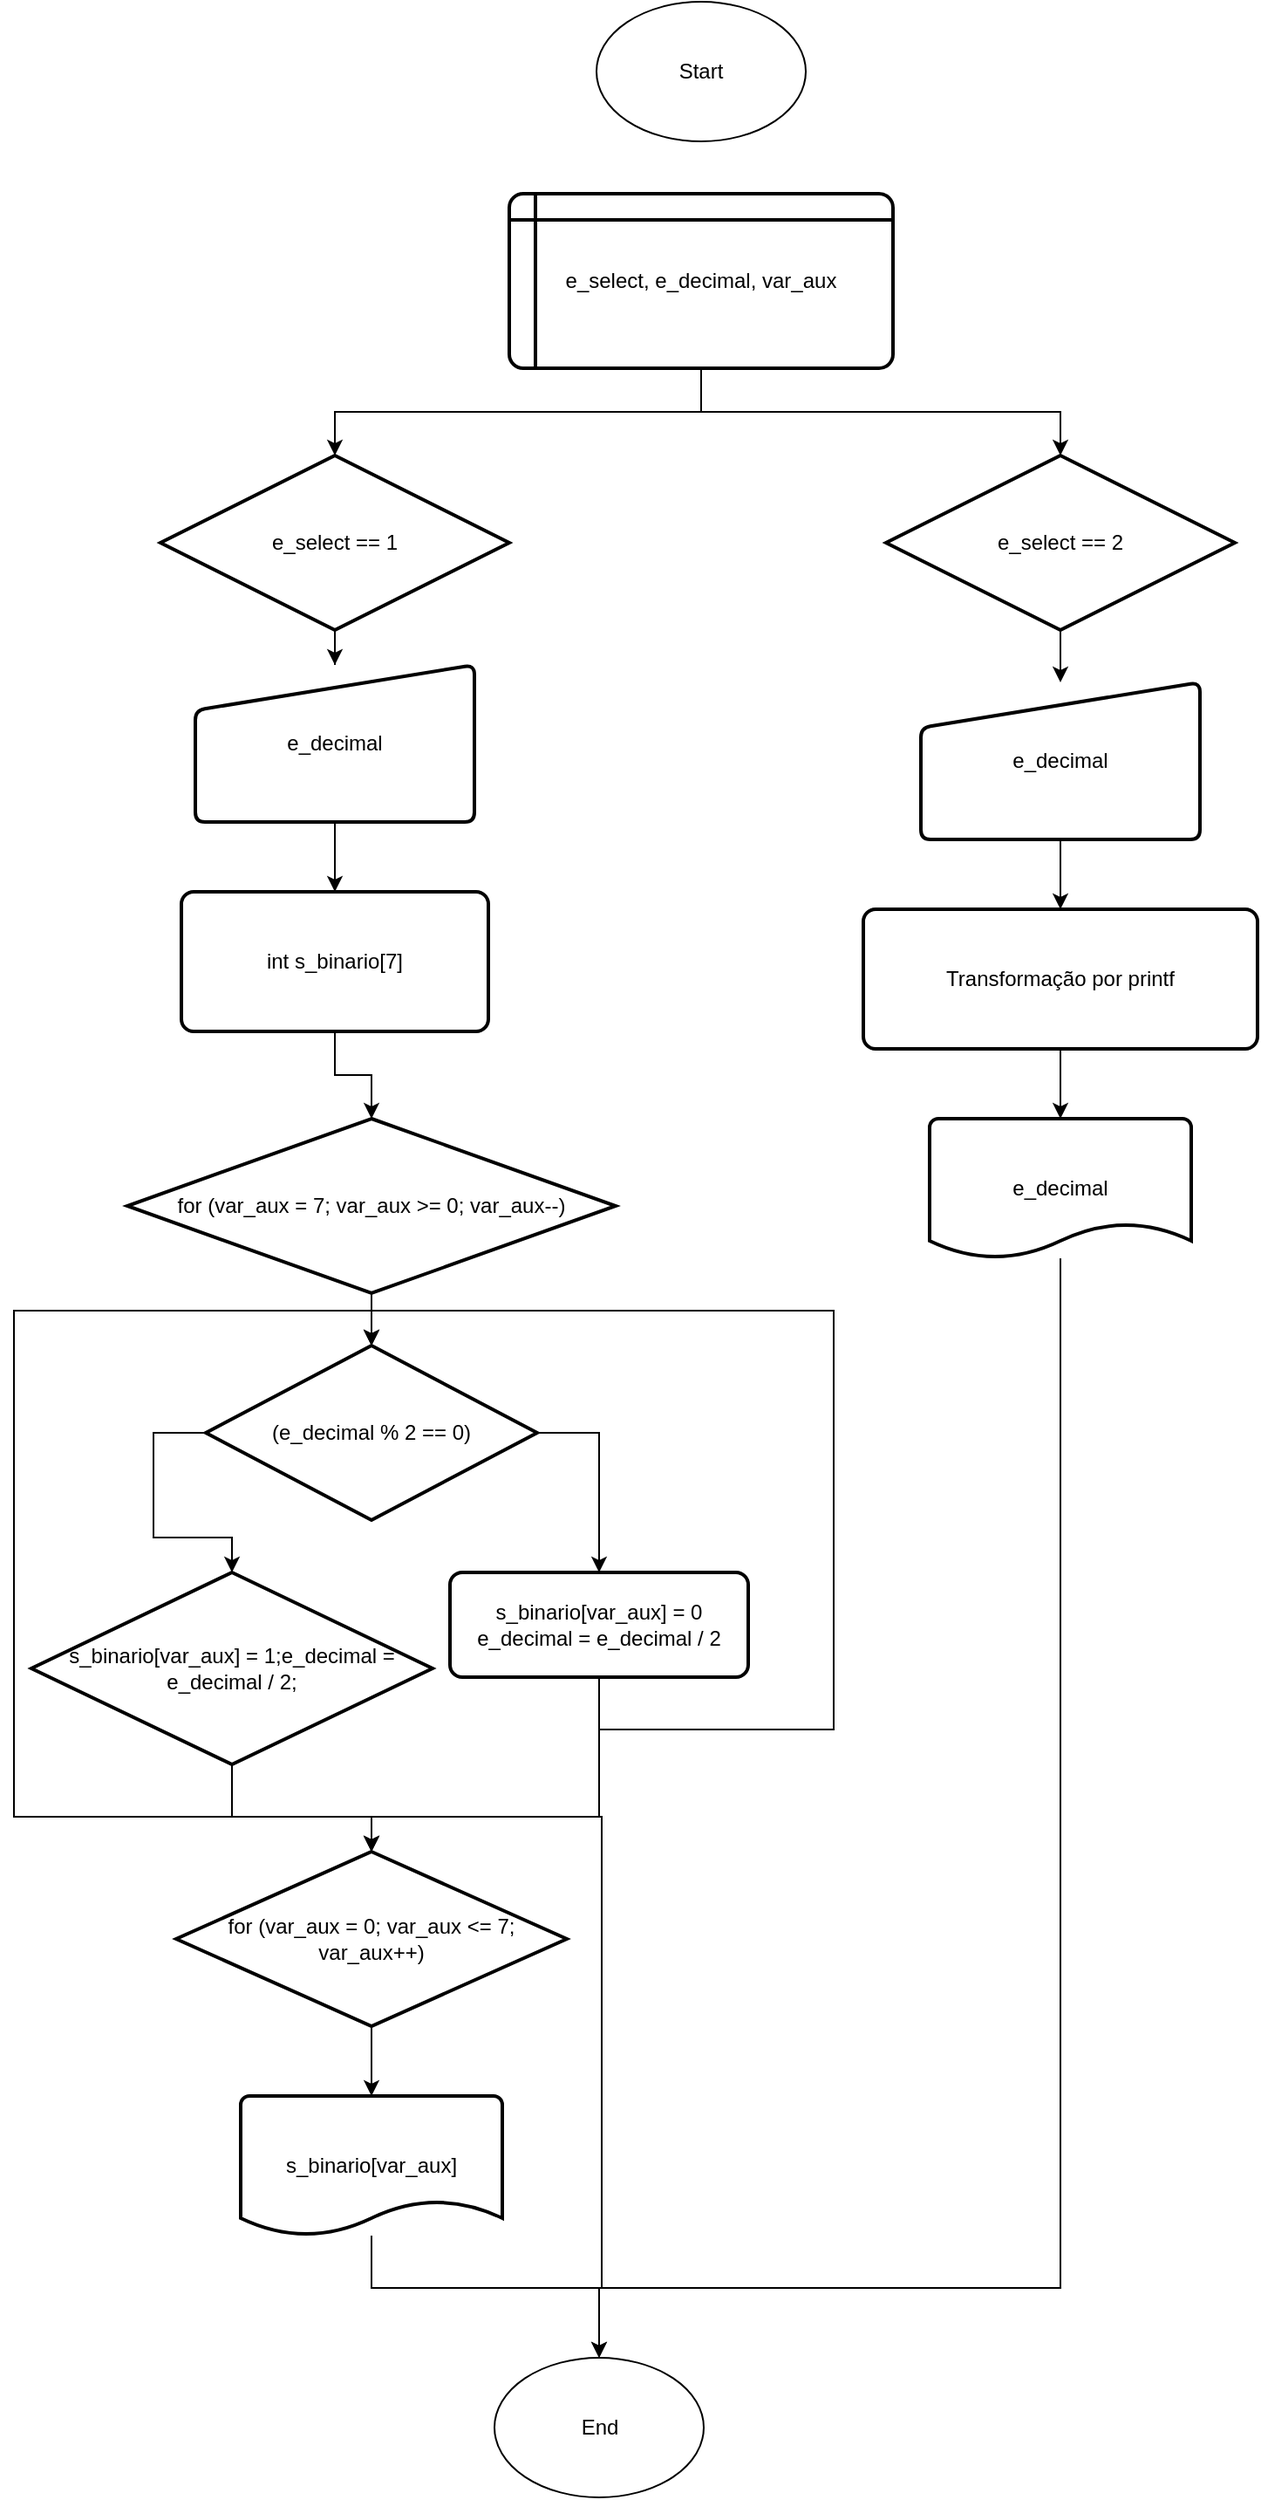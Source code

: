 <mxfile version="13.9.8" type="github">
  <diagram id="ufLu9Dyk412Cw_Q0EFnJ" name="Page-1">
    <mxGraphModel dx="1381" dy="764" grid="1" gridSize="10" guides="1" tooltips="1" connect="1" arrows="1" fold="1" page="1" pageScale="1" pageWidth="827" pageHeight="1169" math="0" shadow="0">
      <root>
        <mxCell id="0" />
        <mxCell id="1" parent="0" />
        <mxCell id="m1ZN69-v9E0MWs2LyrKB-1" value="Start" style="ellipse;whiteSpace=wrap;html=1;" vertex="1" parent="1">
          <mxGeometry x="354" y="40" width="120" height="80" as="geometry" />
        </mxCell>
        <mxCell id="m1ZN69-v9E0MWs2LyrKB-6" style="edgeStyle=orthogonalEdgeStyle;rounded=0;orthogonalLoop=1;jettySize=auto;html=1;entryX=0.5;entryY=0;entryDx=0;entryDy=0;entryPerimeter=0;" edge="1" parent="1" source="m1ZN69-v9E0MWs2LyrKB-2" target="m1ZN69-v9E0MWs2LyrKB-4">
          <mxGeometry relative="1" as="geometry" />
        </mxCell>
        <mxCell id="m1ZN69-v9E0MWs2LyrKB-7" style="edgeStyle=orthogonalEdgeStyle;rounded=0;orthogonalLoop=1;jettySize=auto;html=1;" edge="1" parent="1" source="m1ZN69-v9E0MWs2LyrKB-2" target="m1ZN69-v9E0MWs2LyrKB-5">
          <mxGeometry relative="1" as="geometry" />
        </mxCell>
        <mxCell id="m1ZN69-v9E0MWs2LyrKB-2" value="e_select, e_decimal, var_aux" style="shape=internalStorage;whiteSpace=wrap;html=1;dx=15;dy=15;rounded=1;arcSize=8;strokeWidth=2;" vertex="1" parent="1">
          <mxGeometry x="304" y="150" width="220" height="100" as="geometry" />
        </mxCell>
        <mxCell id="m1ZN69-v9E0MWs2LyrKB-32" value="" style="edgeStyle=orthogonalEdgeStyle;rounded=0;orthogonalLoop=1;jettySize=auto;html=1;" edge="1" parent="1" source="m1ZN69-v9E0MWs2LyrKB-4" target="m1ZN69-v9E0MWs2LyrKB-30">
          <mxGeometry relative="1" as="geometry" />
        </mxCell>
        <mxCell id="m1ZN69-v9E0MWs2LyrKB-4" value="e_select == 1" style="strokeWidth=2;html=1;shape=mxgraph.flowchart.decision;whiteSpace=wrap;" vertex="1" parent="1">
          <mxGeometry x="104" y="300" width="200" height="100" as="geometry" />
        </mxCell>
        <mxCell id="m1ZN69-v9E0MWs2LyrKB-34" value="" style="edgeStyle=orthogonalEdgeStyle;rounded=0;orthogonalLoop=1;jettySize=auto;html=1;" edge="1" parent="1" source="m1ZN69-v9E0MWs2LyrKB-5" target="m1ZN69-v9E0MWs2LyrKB-33">
          <mxGeometry relative="1" as="geometry" />
        </mxCell>
        <mxCell id="m1ZN69-v9E0MWs2LyrKB-5" value="e_select == 2" style="strokeWidth=2;html=1;shape=mxgraph.flowchart.decision;whiteSpace=wrap;" vertex="1" parent="1">
          <mxGeometry x="520" y="300" width="200" height="100" as="geometry" />
        </mxCell>
        <mxCell id="m1ZN69-v9E0MWs2LyrKB-11" value="" style="edgeStyle=orthogonalEdgeStyle;rounded=0;orthogonalLoop=1;jettySize=auto;html=1;" edge="1" parent="1" source="m1ZN69-v9E0MWs2LyrKB-8" target="m1ZN69-v9E0MWs2LyrKB-10">
          <mxGeometry relative="1" as="geometry" />
        </mxCell>
        <mxCell id="m1ZN69-v9E0MWs2LyrKB-8" value="int s_binario[7]" style="rounded=1;whiteSpace=wrap;html=1;absoluteArcSize=1;arcSize=14;strokeWidth=2;" vertex="1" parent="1">
          <mxGeometry x="116" y="550" width="176" height="80" as="geometry" />
        </mxCell>
        <mxCell id="m1ZN69-v9E0MWs2LyrKB-13" value="" style="edgeStyle=orthogonalEdgeStyle;rounded=0;orthogonalLoop=1;jettySize=auto;html=1;exitX=0.5;exitY=1;exitDx=0;exitDy=0;exitPerimeter=0;" edge="1" parent="1" source="m1ZN69-v9E0MWs2LyrKB-10" target="m1ZN69-v9E0MWs2LyrKB-12">
          <mxGeometry relative="1" as="geometry">
            <Array as="points">
              <mxPoint x="225" y="790" />
              <mxPoint x="225" y="790" />
            </Array>
          </mxGeometry>
        </mxCell>
        <mxCell id="m1ZN69-v9E0MWs2LyrKB-10" value="for (var_aux = 7; var_aux &amp;gt;= 0; var_aux--)" style="strokeWidth=2;html=1;shape=mxgraph.flowchart.decision;whiteSpace=wrap;" vertex="1" parent="1">
          <mxGeometry x="85" y="680" width="280" height="100" as="geometry" />
        </mxCell>
        <mxCell id="m1ZN69-v9E0MWs2LyrKB-16" style="edgeStyle=orthogonalEdgeStyle;rounded=0;orthogonalLoop=1;jettySize=auto;html=1;exitX=1;exitY=0.5;exitDx=0;exitDy=0;exitPerimeter=0;entryX=0.5;entryY=0;entryDx=0;entryDy=0;" edge="1" parent="1" source="m1ZN69-v9E0MWs2LyrKB-12" target="m1ZN69-v9E0MWs2LyrKB-14">
          <mxGeometry relative="1" as="geometry" />
        </mxCell>
        <mxCell id="m1ZN69-v9E0MWs2LyrKB-18" style="edgeStyle=orthogonalEdgeStyle;rounded=0;orthogonalLoop=1;jettySize=auto;html=1;exitX=0;exitY=0.5;exitDx=0;exitDy=0;exitPerimeter=0;entryX=0.5;entryY=0;entryDx=0;entryDy=0;entryPerimeter=0;" edge="1" parent="1" source="m1ZN69-v9E0MWs2LyrKB-12" target="m1ZN69-v9E0MWs2LyrKB-17">
          <mxGeometry relative="1" as="geometry">
            <Array as="points">
              <mxPoint x="100" y="860" />
              <mxPoint x="100" y="920" />
              <mxPoint x="145" y="920" />
            </Array>
          </mxGeometry>
        </mxCell>
        <mxCell id="m1ZN69-v9E0MWs2LyrKB-12" value="(e_decimal % 2 == 0)" style="strokeWidth=2;html=1;shape=mxgraph.flowchart.decision;whiteSpace=wrap;" vertex="1" parent="1">
          <mxGeometry x="130" y="810" width="190" height="100" as="geometry" />
        </mxCell>
        <mxCell id="m1ZN69-v9E0MWs2LyrKB-20" style="edgeStyle=orthogonalEdgeStyle;rounded=0;orthogonalLoop=1;jettySize=auto;html=1;entryX=0.5;entryY=0;entryDx=0;entryDy=0;entryPerimeter=0;exitX=0.5;exitY=1;exitDx=0;exitDy=0;" edge="1" parent="1" source="m1ZN69-v9E0MWs2LyrKB-14" target="m1ZN69-v9E0MWs2LyrKB-12">
          <mxGeometry relative="1" as="geometry">
            <Array as="points">
              <mxPoint x="356" y="1030" />
              <mxPoint x="490" y="1030" />
              <mxPoint x="490" y="790" />
              <mxPoint x="225" y="790" />
            </Array>
          </mxGeometry>
        </mxCell>
        <mxCell id="m1ZN69-v9E0MWs2LyrKB-23" style="edgeStyle=orthogonalEdgeStyle;rounded=0;orthogonalLoop=1;jettySize=auto;html=1;entryX=0.5;entryY=0;entryDx=0;entryDy=0;entryPerimeter=0;" edge="1" parent="1" source="m1ZN69-v9E0MWs2LyrKB-14" target="m1ZN69-v9E0MWs2LyrKB-21">
          <mxGeometry relative="1" as="geometry">
            <Array as="points">
              <mxPoint x="356" y="1080" />
              <mxPoint x="225" y="1080" />
            </Array>
          </mxGeometry>
        </mxCell>
        <mxCell id="m1ZN69-v9E0MWs2LyrKB-14" value="s_binario[var_aux] = 0 e_decimal = e_decimal / 2" style="rounded=1;whiteSpace=wrap;html=1;absoluteArcSize=1;arcSize=14;strokeWidth=2;" vertex="1" parent="1">
          <mxGeometry x="270" y="940" width="171" height="60" as="geometry" />
        </mxCell>
        <mxCell id="m1ZN69-v9E0MWs2LyrKB-19" style="edgeStyle=orthogonalEdgeStyle;rounded=0;orthogonalLoop=1;jettySize=auto;html=1;entryX=0.5;entryY=0;entryDx=0;entryDy=0;entryPerimeter=0;exitX=0.5;exitY=1;exitDx=0;exitDy=0;exitPerimeter=0;" edge="1" parent="1" source="m1ZN69-v9E0MWs2LyrKB-17" target="m1ZN69-v9E0MWs2LyrKB-12">
          <mxGeometry relative="1" as="geometry">
            <Array as="points">
              <mxPoint x="145" y="1080" />
              <mxPoint x="20" y="1080" />
              <mxPoint x="20" y="790" />
              <mxPoint x="225" y="790" />
            </Array>
          </mxGeometry>
        </mxCell>
        <mxCell id="m1ZN69-v9E0MWs2LyrKB-22" style="edgeStyle=orthogonalEdgeStyle;rounded=0;orthogonalLoop=1;jettySize=auto;html=1;exitX=0.5;exitY=1;exitDx=0;exitDy=0;exitPerimeter=0;entryX=0.5;entryY=0;entryDx=0;entryDy=0;entryPerimeter=0;" edge="1" parent="1" source="m1ZN69-v9E0MWs2LyrKB-17" target="m1ZN69-v9E0MWs2LyrKB-21">
          <mxGeometry relative="1" as="geometry">
            <Array as="points">
              <mxPoint x="145" y="1080" />
              <mxPoint x="225" y="1080" />
            </Array>
          </mxGeometry>
        </mxCell>
        <mxCell id="m1ZN69-v9E0MWs2LyrKB-17" value="s_binario[var_aux] = 1;e_decimal = e_decimal / 2;" style="strokeWidth=2;html=1;shape=mxgraph.flowchart.decision;whiteSpace=wrap;" vertex="1" parent="1">
          <mxGeometry x="30" y="940" width="230" height="110" as="geometry" />
        </mxCell>
        <mxCell id="m1ZN69-v9E0MWs2LyrKB-25" value="" style="edgeStyle=orthogonalEdgeStyle;rounded=0;orthogonalLoop=1;jettySize=auto;html=1;" edge="1" parent="1" source="m1ZN69-v9E0MWs2LyrKB-21" target="m1ZN69-v9E0MWs2LyrKB-24">
          <mxGeometry relative="1" as="geometry" />
        </mxCell>
        <mxCell id="m1ZN69-v9E0MWs2LyrKB-21" value="for (var_aux = 0; var_aux &amp;lt;= 7; var_aux++)" style="strokeWidth=2;html=1;shape=mxgraph.flowchart.decision;whiteSpace=wrap;" vertex="1" parent="1">
          <mxGeometry x="113" y="1100" width="224" height="100" as="geometry" />
        </mxCell>
        <mxCell id="m1ZN69-v9E0MWs2LyrKB-27" style="edgeStyle=orthogonalEdgeStyle;rounded=0;orthogonalLoop=1;jettySize=auto;html=1;entryX=0.5;entryY=0;entryDx=0;entryDy=0;entryPerimeter=0;" edge="1" parent="1" source="m1ZN69-v9E0MWs2LyrKB-24" target="m1ZN69-v9E0MWs2LyrKB-21">
          <mxGeometry relative="1" as="geometry">
            <Array as="points">
              <mxPoint x="225" y="1350" />
              <mxPoint x="357" y="1350" />
              <mxPoint x="357" y="1080" />
              <mxPoint x="225" y="1080" />
            </Array>
          </mxGeometry>
        </mxCell>
        <mxCell id="m1ZN69-v9E0MWs2LyrKB-28" style="edgeStyle=orthogonalEdgeStyle;rounded=0;orthogonalLoop=1;jettySize=auto;html=1;entryX=0.5;entryY=0;entryDx=0;entryDy=0;" edge="1" parent="1" source="m1ZN69-v9E0MWs2LyrKB-24" target="m1ZN69-v9E0MWs2LyrKB-26">
          <mxGeometry relative="1" as="geometry">
            <Array as="points">
              <mxPoint x="225" y="1350" />
              <mxPoint x="356" y="1350" />
            </Array>
          </mxGeometry>
        </mxCell>
        <mxCell id="m1ZN69-v9E0MWs2LyrKB-24" value="s_binario[var_aux]" style="strokeWidth=2;html=1;shape=mxgraph.flowchart.document2;whiteSpace=wrap;size=0.25;" vertex="1" parent="1">
          <mxGeometry x="150" y="1240" width="150" height="80" as="geometry" />
        </mxCell>
        <mxCell id="m1ZN69-v9E0MWs2LyrKB-26" value="End" style="ellipse;whiteSpace=wrap;html=1;" vertex="1" parent="1">
          <mxGeometry x="295.5" y="1390" width="120" height="80" as="geometry" />
        </mxCell>
        <mxCell id="m1ZN69-v9E0MWs2LyrKB-31" value="" style="edgeStyle=orthogonalEdgeStyle;rounded=0;orthogonalLoop=1;jettySize=auto;html=1;" edge="1" parent="1" source="m1ZN69-v9E0MWs2LyrKB-30" target="m1ZN69-v9E0MWs2LyrKB-8">
          <mxGeometry relative="1" as="geometry" />
        </mxCell>
        <mxCell id="m1ZN69-v9E0MWs2LyrKB-30" value="e_decimal" style="html=1;strokeWidth=2;shape=manualInput;whiteSpace=wrap;rounded=1;size=26;arcSize=11;" vertex="1" parent="1">
          <mxGeometry x="124" y="420" width="160" height="90" as="geometry" />
        </mxCell>
        <mxCell id="m1ZN69-v9E0MWs2LyrKB-36" value="" style="edgeStyle=orthogonalEdgeStyle;rounded=0;orthogonalLoop=1;jettySize=auto;html=1;" edge="1" parent="1" source="m1ZN69-v9E0MWs2LyrKB-33" target="m1ZN69-v9E0MWs2LyrKB-35">
          <mxGeometry relative="1" as="geometry" />
        </mxCell>
        <mxCell id="m1ZN69-v9E0MWs2LyrKB-33" value="e_decimal" style="html=1;strokeWidth=2;shape=manualInput;whiteSpace=wrap;rounded=1;size=26;arcSize=11;" vertex="1" parent="1">
          <mxGeometry x="540" y="430" width="160" height="90" as="geometry" />
        </mxCell>
        <mxCell id="m1ZN69-v9E0MWs2LyrKB-38" value="" style="edgeStyle=orthogonalEdgeStyle;rounded=0;orthogonalLoop=1;jettySize=auto;html=1;" edge="1" parent="1" source="m1ZN69-v9E0MWs2LyrKB-35" target="m1ZN69-v9E0MWs2LyrKB-37">
          <mxGeometry relative="1" as="geometry" />
        </mxCell>
        <mxCell id="m1ZN69-v9E0MWs2LyrKB-35" value="Transformação por printf" style="rounded=1;whiteSpace=wrap;html=1;absoluteArcSize=1;arcSize=14;strokeWidth=2;" vertex="1" parent="1">
          <mxGeometry x="507" y="560" width="226" height="80" as="geometry" />
        </mxCell>
        <mxCell id="m1ZN69-v9E0MWs2LyrKB-39" style="edgeStyle=orthogonalEdgeStyle;rounded=0;orthogonalLoop=1;jettySize=auto;html=1;entryX=0.5;entryY=0;entryDx=0;entryDy=0;" edge="1" parent="1" source="m1ZN69-v9E0MWs2LyrKB-37" target="m1ZN69-v9E0MWs2LyrKB-26">
          <mxGeometry relative="1" as="geometry">
            <Array as="points">
              <mxPoint x="620" y="1350" />
              <mxPoint x="356" y="1350" />
            </Array>
          </mxGeometry>
        </mxCell>
        <mxCell id="m1ZN69-v9E0MWs2LyrKB-37" value="e_decimal" style="strokeWidth=2;html=1;shape=mxgraph.flowchart.document2;whiteSpace=wrap;size=0.25;" vertex="1" parent="1">
          <mxGeometry x="545" y="680" width="150" height="80" as="geometry" />
        </mxCell>
      </root>
    </mxGraphModel>
  </diagram>
</mxfile>
